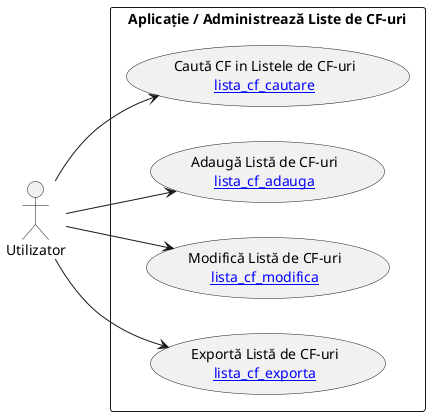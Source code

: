 @startuml
left to right direction
actor "Utilizator" as user
rectangle "Aplicație / Administrează Liste de CF-uri" {
  usecase "Vizualizează Listele cu CF-uri\n[[lista_cf_vizualizare]]" as UC1
  usecase "Caută CF in Listele de CF-uri\n[[lista_cf_cautare]]" as UC1
  usecase "Adaugă Listă de CF-uri\n[[lista_cf_adauga]]" as UC2
  usecase "Modifică Listă de CF-uri\n[[lista_cf_modifica]]" as UC3
  usecase "Șterge Listă de CF-uri\n[[lista_cf_sterge]]" as UC4
  usecase "Importă Listă de CF-uri\n[[lista_cf_importa]]" as UC4
  usecase "Exportă Listă de CF-uri\n[[lista_cf_exporta]]" as UC4
}
user --> UC1
user --> UC2
user --> UC3
user --> UC4
@enduml
